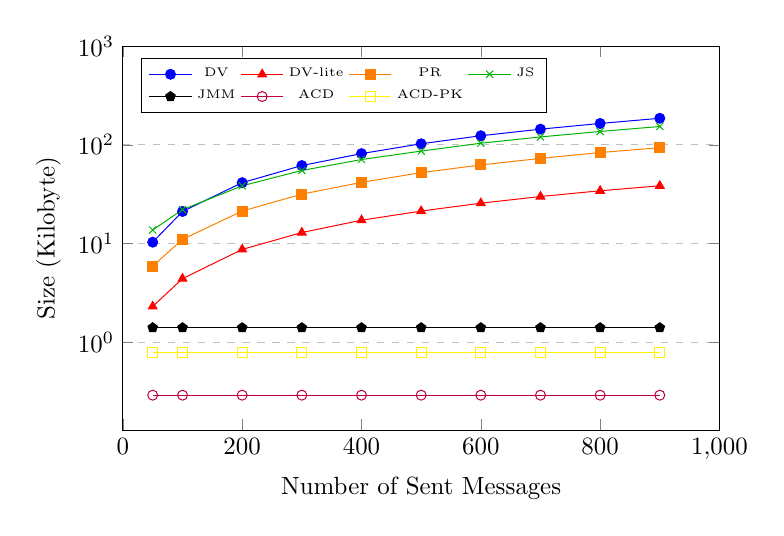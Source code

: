 \begin{tikzpicture}[scale=0.9]
\begin{axis}[
  %ymode=log,
%  legend style={font=\tiny, legend columns=4},
%  scaled ticks=false,
%  xlabel={Number of Sent Messages},
%  ylabel={Size (Kilobyte)},
%  xmin=0, xmax=1000,
%  ymax=200,
%  xtick={0,200,400,600,800,1000},
%  %ytick={0.01,0.1,1,10,100,1000,10000},
%  ytick={0,20,40,60,80,100,120,140,160,180,200},
%  legend pos=north west,
%  ymajorgrids=true,
%  xminorticks=false,
%  yminorticks=false,
%  grid style=dashed,
%  height=7cm,
%  width=10cm,
  ymode=log,
  legend style={font=\tiny, legend columns=4},
  scaled ticks=false,
  xlabel={Number of Sent Messages},
  ylabel={Size (Kilobyte)},
  xmin=0, xmax=1000,
  ymax=1000,
  xtick={0,200,400,600,800,1000},
  ytick={0.001,0.01,0.1,1,10,100,1000},
  %ytick={0,20,40,60,80,100,120,140,160,180,200},
  legend pos=north west,
  ymajorgrids=true,
  xminorticks=false,
  yminorticks=false,
  grid style=dashed,
  height=7cm,
  width=10cm,
]
 
\addplot[color=blue,mark=*]
   coordinates {
  (50,10.3)(100,21.1)(200,41.3)(300,61.6)(400,81.4)(500,102.4)(600,123.5)
  (700,144.0)(800,164.5)(900,185.6)
  };

\addplot[color=red,mark=triangle*]
  coordinates {
  (50,2.3)(100,4.4)(200,8.7)(300,12.9)(400,17.2)(500,21.3)
  (600,25.6)(700,29.9)(800,34.2)(900,38.4)
  };

\addplot[color=orange,mark=square*]
  coordinates {
  (50,5.9)(100,11.0)(200,21.3)(300,31.6)(400,41.6)(500,52.2)
  (600,62.5)(700,72.8)(800,83.4)(900,93.5)
  };


\addplot[color=black!30!green,mark=x]
  coordinates {
  (50,13.7)(100,22.0)(200,38.4)(300,54.9)(400,70.9)(500,86.3)
  (600,103.7)(700,120.1)(800,136.4)(900,153.3)
  };

\addplot[color=black,mark=pentagon*]
  coordinates {
  (50,1.4)(100,1.4)(200,1.4)(300,1.4)(400,1.4)(500,1.4)
  (600,1.4)(700,1.4)(800,1.4)(900,1.4)
  };

\addplot[color=purple,mark=o]
  coordinates {
  (50,0.29)(100,0.29)(200,0.29)(300,0.29)(400,0.29)(500,0.29)
  (600,0.29)(700,0.29)(800,0.29)(900,0.29)
  };

\addplot[color=yellow,mark=square]
  coordinates {
  (50,0.78)(100,0.78)(200,0.78)(300,0.78)(400,0.78)(500,0.78)
  (600,0.78)(700,0.78)(800,0.78)(900,0.78)
  };


  \legend{DV,DV-lite,PR,JS,JMM,ACD,ACD-PK}
 
\end{axis}
\end{tikzpicture}